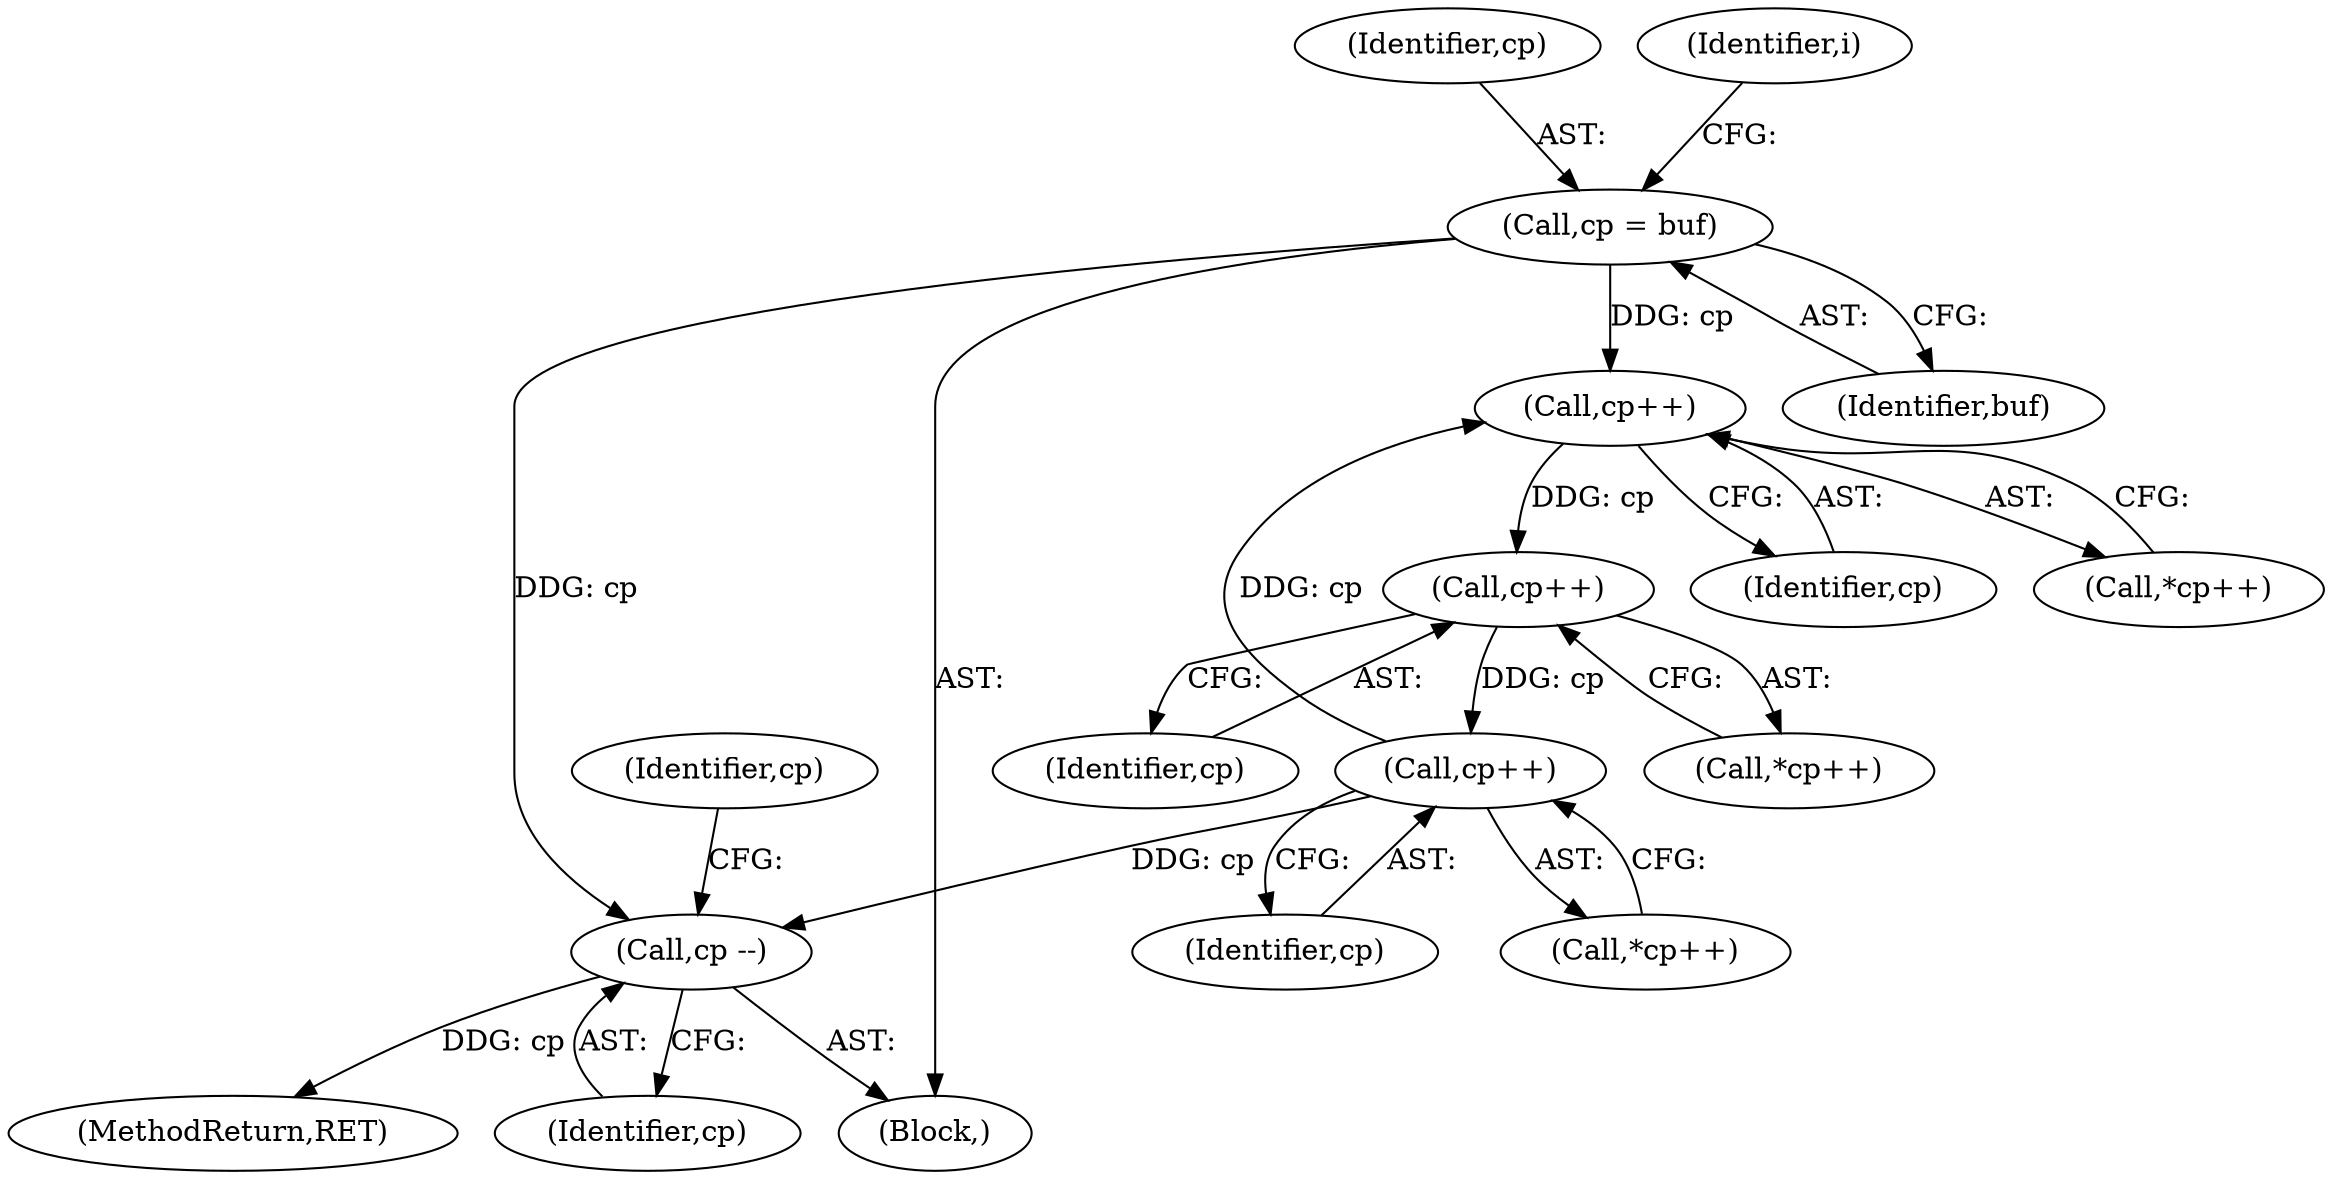 digraph "0_tcpdump_730fc35968c5433b9e2a829779057f4f9495dc51@pointer" {
"1000172" [label="(Call,cp --)"];
"1000126" [label="(Call,cp = buf)"];
"1000169" [label="(Call,cp++)"];
"1000155" [label="(Call,cp++)"];
"1000141" [label="(Call,cp++)"];
"1000155" [label="(Call,cp++)"];
"1000169" [label="(Call,cp++)"];
"1000128" [label="(Identifier,buf)"];
"1000141" [label="(Call,cp++)"];
"1000168" [label="(Call,*cp++)"];
"1000154" [label="(Call,*cp++)"];
"1000156" [label="(Identifier,cp)"];
"1000142" [label="(Identifier,cp)"];
"1000127" [label="(Identifier,cp)"];
"1000131" [label="(Identifier,i)"];
"1000170" [label="(Identifier,cp)"];
"1000103" [label="(Block,)"];
"1000126" [label="(Call,cp = buf)"];
"1000173" [label="(Identifier,cp)"];
"1000140" [label="(Call,*cp++)"];
"1000176" [label="(Identifier,cp)"];
"1000197" [label="(MethodReturn,RET)"];
"1000172" [label="(Call,cp --)"];
"1000172" -> "1000103"  [label="AST: "];
"1000172" -> "1000173"  [label="CFG: "];
"1000173" -> "1000172"  [label="AST: "];
"1000176" -> "1000172"  [label="CFG: "];
"1000172" -> "1000197"  [label="DDG: cp"];
"1000126" -> "1000172"  [label="DDG: cp"];
"1000169" -> "1000172"  [label="DDG: cp"];
"1000126" -> "1000103"  [label="AST: "];
"1000126" -> "1000128"  [label="CFG: "];
"1000127" -> "1000126"  [label="AST: "];
"1000128" -> "1000126"  [label="AST: "];
"1000131" -> "1000126"  [label="CFG: "];
"1000126" -> "1000141"  [label="DDG: cp"];
"1000169" -> "1000168"  [label="AST: "];
"1000169" -> "1000170"  [label="CFG: "];
"1000170" -> "1000169"  [label="AST: "];
"1000168" -> "1000169"  [label="CFG: "];
"1000169" -> "1000141"  [label="DDG: cp"];
"1000155" -> "1000169"  [label="DDG: cp"];
"1000155" -> "1000154"  [label="AST: "];
"1000155" -> "1000156"  [label="CFG: "];
"1000156" -> "1000155"  [label="AST: "];
"1000154" -> "1000155"  [label="CFG: "];
"1000141" -> "1000155"  [label="DDG: cp"];
"1000141" -> "1000140"  [label="AST: "];
"1000141" -> "1000142"  [label="CFG: "];
"1000142" -> "1000141"  [label="AST: "];
"1000140" -> "1000141"  [label="CFG: "];
}
